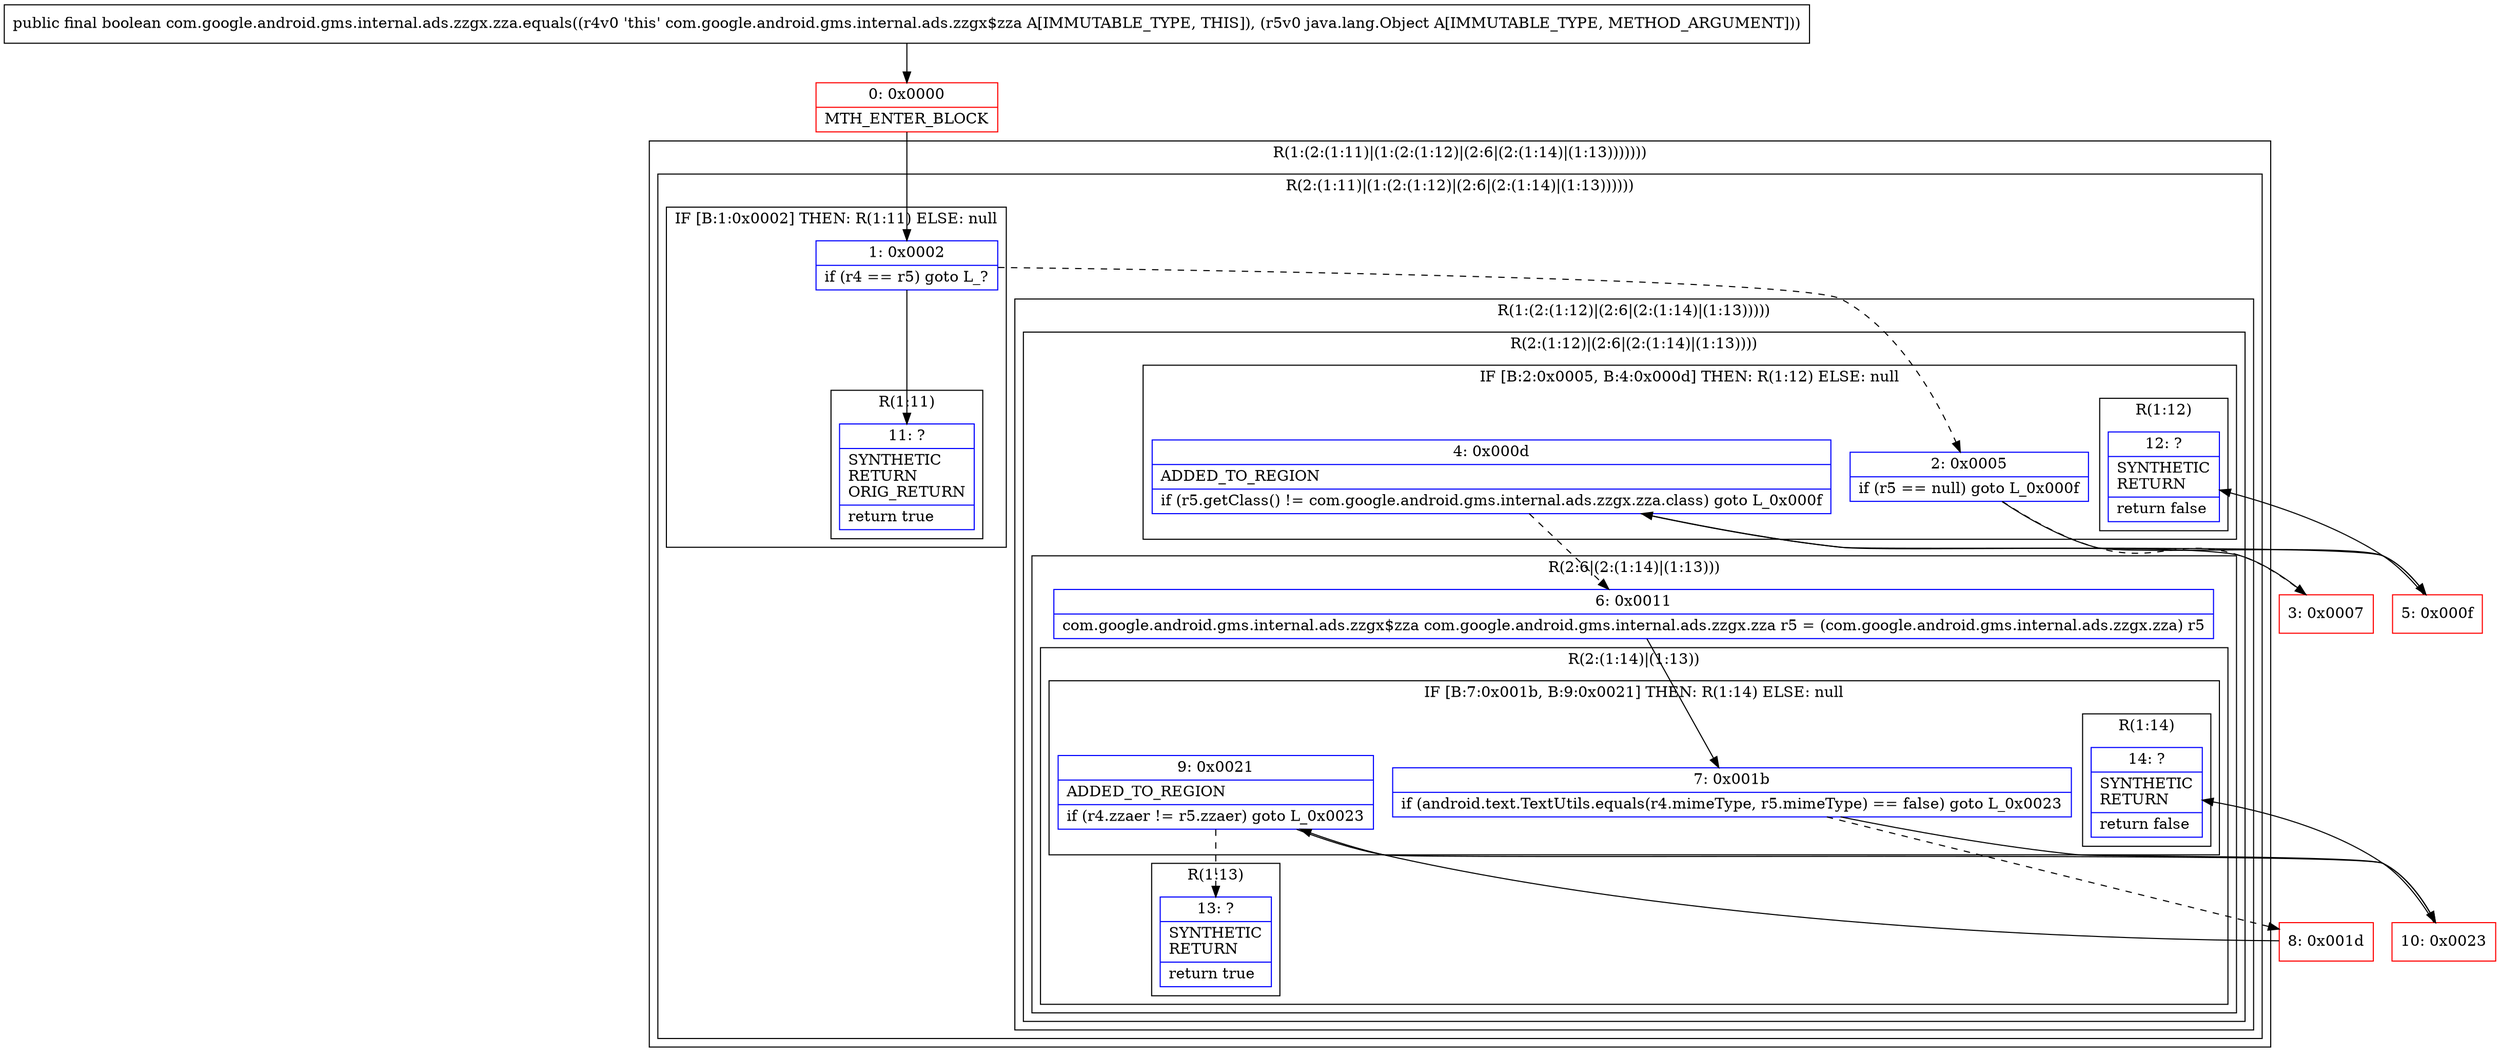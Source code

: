 digraph "CFG forcom.google.android.gms.internal.ads.zzgx.zza.equals(Ljava\/lang\/Object;)Z" {
subgraph cluster_Region_665561162 {
label = "R(1:(2:(1:11)|(1:(2:(1:12)|(2:6|(2:(1:14)|(1:13)))))))";
node [shape=record,color=blue];
subgraph cluster_Region_25440540 {
label = "R(2:(1:11)|(1:(2:(1:12)|(2:6|(2:(1:14)|(1:13))))))";
node [shape=record,color=blue];
subgraph cluster_IfRegion_1442147897 {
label = "IF [B:1:0x0002] THEN: R(1:11) ELSE: null";
node [shape=record,color=blue];
Node_1 [shape=record,label="{1\:\ 0x0002|if (r4 == r5) goto L_?\l}"];
subgraph cluster_Region_199288769 {
label = "R(1:11)";
node [shape=record,color=blue];
Node_11 [shape=record,label="{11\:\ ?|SYNTHETIC\lRETURN\lORIG_RETURN\l|return true\l}"];
}
}
subgraph cluster_Region_1903425295 {
label = "R(1:(2:(1:12)|(2:6|(2:(1:14)|(1:13)))))";
node [shape=record,color=blue];
subgraph cluster_Region_1365189868 {
label = "R(2:(1:12)|(2:6|(2:(1:14)|(1:13))))";
node [shape=record,color=blue];
subgraph cluster_IfRegion_790957144 {
label = "IF [B:2:0x0005, B:4:0x000d] THEN: R(1:12) ELSE: null";
node [shape=record,color=blue];
Node_2 [shape=record,label="{2\:\ 0x0005|if (r5 == null) goto L_0x000f\l}"];
Node_4 [shape=record,label="{4\:\ 0x000d|ADDED_TO_REGION\l|if (r5.getClass() != com.google.android.gms.internal.ads.zzgx.zza.class) goto L_0x000f\l}"];
subgraph cluster_Region_603400338 {
label = "R(1:12)";
node [shape=record,color=blue];
Node_12 [shape=record,label="{12\:\ ?|SYNTHETIC\lRETURN\l|return false\l}"];
}
}
subgraph cluster_Region_1430402075 {
label = "R(2:6|(2:(1:14)|(1:13)))";
node [shape=record,color=blue];
Node_6 [shape=record,label="{6\:\ 0x0011|com.google.android.gms.internal.ads.zzgx$zza com.google.android.gms.internal.ads.zzgx.zza r5 = (com.google.android.gms.internal.ads.zzgx.zza) r5\l}"];
subgraph cluster_Region_1305639020 {
label = "R(2:(1:14)|(1:13))";
node [shape=record,color=blue];
subgraph cluster_IfRegion_131691799 {
label = "IF [B:7:0x001b, B:9:0x0021] THEN: R(1:14) ELSE: null";
node [shape=record,color=blue];
Node_7 [shape=record,label="{7\:\ 0x001b|if (android.text.TextUtils.equals(r4.mimeType, r5.mimeType) == false) goto L_0x0023\l}"];
Node_9 [shape=record,label="{9\:\ 0x0021|ADDED_TO_REGION\l|if (r4.zzaer != r5.zzaer) goto L_0x0023\l}"];
subgraph cluster_Region_1694649726 {
label = "R(1:14)";
node [shape=record,color=blue];
Node_14 [shape=record,label="{14\:\ ?|SYNTHETIC\lRETURN\l|return false\l}"];
}
}
subgraph cluster_Region_1656937034 {
label = "R(1:13)";
node [shape=record,color=blue];
Node_13 [shape=record,label="{13\:\ ?|SYNTHETIC\lRETURN\l|return true\l}"];
}
}
}
}
}
}
}
Node_0 [shape=record,color=red,label="{0\:\ 0x0000|MTH_ENTER_BLOCK\l}"];
Node_3 [shape=record,color=red,label="{3\:\ 0x0007}"];
Node_5 [shape=record,color=red,label="{5\:\ 0x000f}"];
Node_8 [shape=record,color=red,label="{8\:\ 0x001d}"];
Node_10 [shape=record,color=red,label="{10\:\ 0x0023}"];
MethodNode[shape=record,label="{public final boolean com.google.android.gms.internal.ads.zzgx.zza.equals((r4v0 'this' com.google.android.gms.internal.ads.zzgx$zza A[IMMUTABLE_TYPE, THIS]), (r5v0 java.lang.Object A[IMMUTABLE_TYPE, METHOD_ARGUMENT])) }"];
MethodNode -> Node_0;
Node_1 -> Node_2[style=dashed];
Node_1 -> Node_11;
Node_2 -> Node_3[style=dashed];
Node_2 -> Node_5;
Node_4 -> Node_5;
Node_4 -> Node_6[style=dashed];
Node_6 -> Node_7;
Node_7 -> Node_8[style=dashed];
Node_7 -> Node_10;
Node_9 -> Node_10;
Node_9 -> Node_13[style=dashed];
Node_0 -> Node_1;
Node_3 -> Node_4;
Node_5 -> Node_12;
Node_8 -> Node_9;
Node_10 -> Node_14;
}

